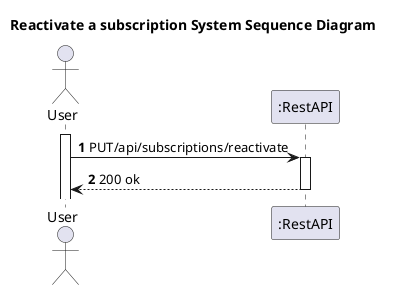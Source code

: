 @startuml
'https://plantuml.com/sequence-diagram

title Reactivate a subscription System Sequence Diagram

autoactivate on
autonumber

actor "User" as User
participant ":RestAPI" as System

activate User

User -> System: PUT/api/subscriptions/reactivate
System --> User: 200 ok
@enduml
